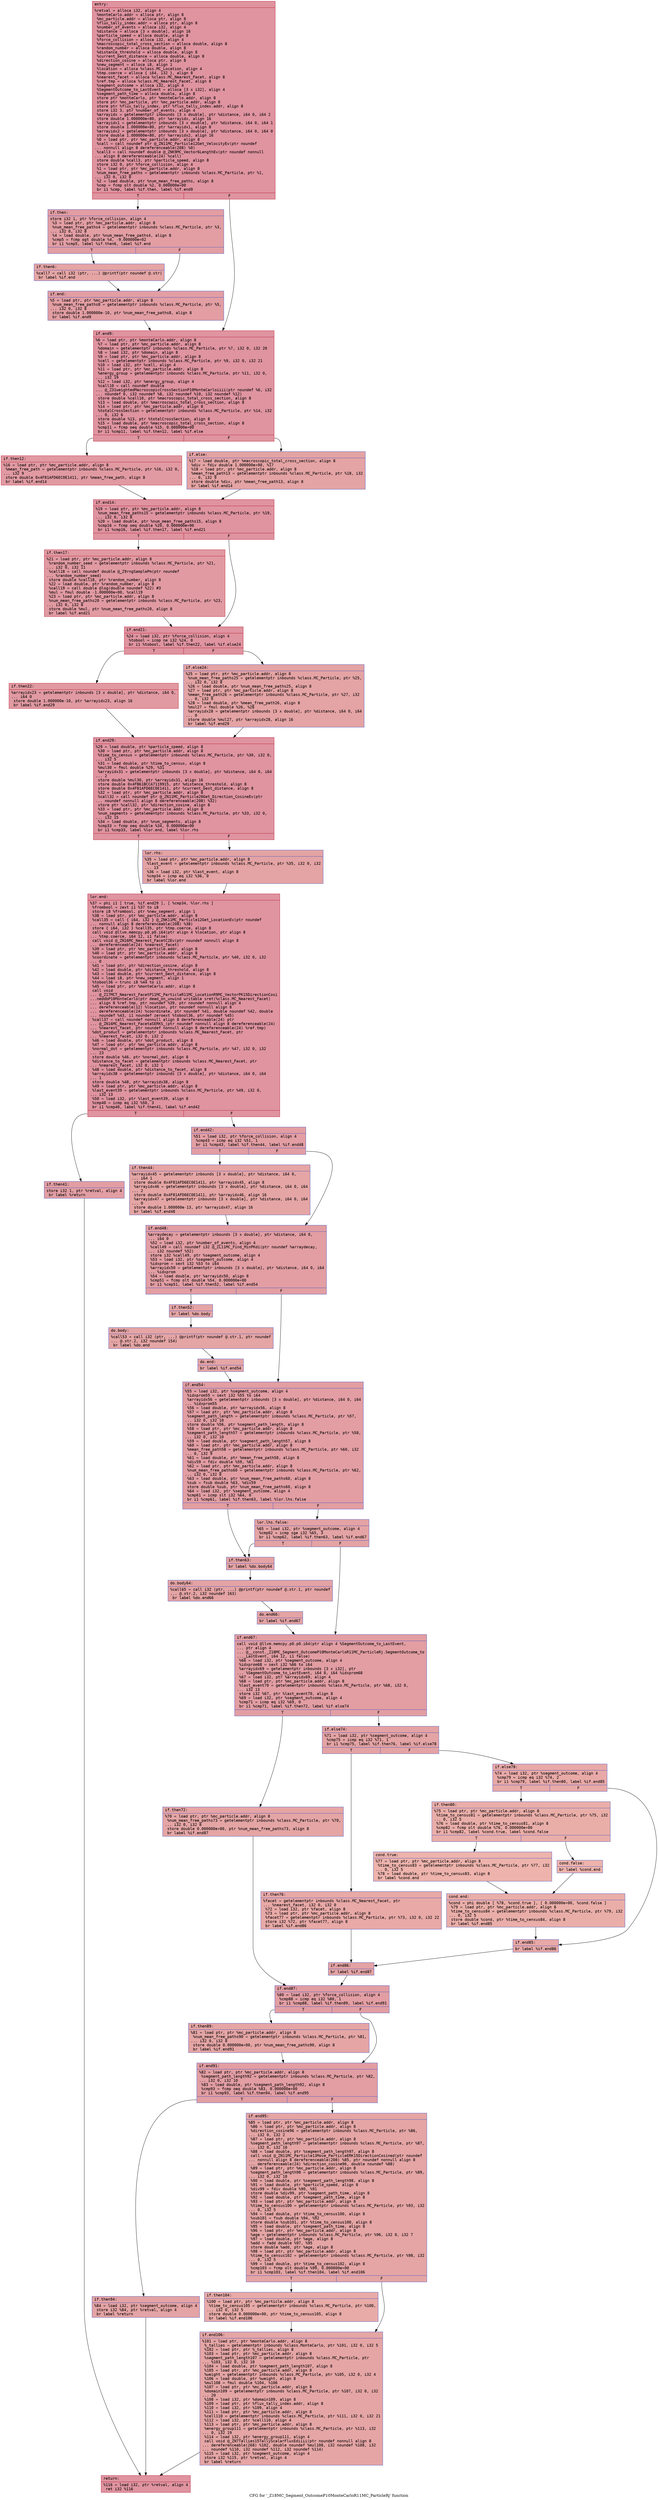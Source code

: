 digraph "CFG for '_Z18MC_Segment_OutcomeP10MonteCarloR11MC_ParticleRj' function" {
	label="CFG for '_Z18MC_Segment_OutcomeP10MonteCarloR11MC_ParticleRj' function";

	Node0x55eb143f7ba0 [shape=record,color="#b70d28ff", style=filled, fillcolor="#b70d2870" fontname="Courier",label="{entry:\l|  %retval = alloca i32, align 4\l  %monteCarlo.addr = alloca ptr, align 8\l  %mc_particle.addr = alloca ptr, align 8\l  %flux_tally_index.addr = alloca ptr, align 8\l  %number_of_events = alloca i32, align 4\l  %distance = alloca [3 x double], align 16\l  %particle_speed = alloca double, align 8\l  %force_collision = alloca i32, align 4\l  %macroscopic_total_cross_section = alloca double, align 8\l  %random_number = alloca double, align 8\l  %distance_threshold = alloca double, align 8\l  %current_best_distance = alloca double, align 8\l  %direction_cosine = alloca ptr, align 8\l  %new_segment = alloca i8, align 1\l  %location = alloca %class.MC_Location, align 4\l  %tmp.coerce = alloca \{ i64, i32 \}, align 8\l  %nearest_facet = alloca %class.MC_Nearest_Facet, align 8\l  %ref.tmp = alloca %class.MC_Nearest_Facet, align 8\l  %segment_outcome = alloca i32, align 4\l  %SegmentOutcome_to_LastEvent = alloca [3 x i32], align 4\l  %segment_path_time = alloca double, align 8\l  store ptr %monteCarlo, ptr %monteCarlo.addr, align 8\l  store ptr %mc_particle, ptr %mc_particle.addr, align 8\l  store ptr %flux_tally_index, ptr %flux_tally_index.addr, align 8\l  store i32 3, ptr %number_of_events, align 4\l  %arrayidx = getelementptr inbounds [3 x double], ptr %distance, i64 0, i64 2\l  store double 1.000000e+80, ptr %arrayidx, align 16\l  %arrayidx1 = getelementptr inbounds [3 x double], ptr %distance, i64 0, i64 1\l  store double 1.000000e+80, ptr %arrayidx1, align 8\l  %arrayidx2 = getelementptr inbounds [3 x double], ptr %distance, i64 0, i64 0\l  store double 1.000000e+80, ptr %arrayidx2, align 16\l  %0 = load ptr, ptr %mc_particle.addr, align 8\l  %call = call noundef ptr @_ZN11MC_Particle12Get_VelocityEv(ptr noundef\l... nonnull align 8 dereferenceable(208) %0)\l  %call3 = call noundef double @_ZNK9MC_Vector6LengthEv(ptr noundef nonnull\l... align 8 dereferenceable(24) %call)\l  store double %call3, ptr %particle_speed, align 8\l  store i32 0, ptr %force_collision, align 4\l  %1 = load ptr, ptr %mc_particle.addr, align 8\l  %num_mean_free_paths = getelementptr inbounds %class.MC_Particle, ptr %1,\l... i32 0, i32 8\l  %2 = load double, ptr %num_mean_free_paths, align 8\l  %cmp = fcmp olt double %2, 0.000000e+00\l  br i1 %cmp, label %if.then, label %if.end9\l|{<s0>T|<s1>F}}"];
	Node0x55eb143f7ba0:s0 -> Node0x55eb143fa9e0[tooltip="entry -> if.then\nProbability 50.00%" ];
	Node0x55eb143f7ba0:s1 -> Node0x55eb143faab0[tooltip="entry -> if.end9\nProbability 50.00%" ];
	Node0x55eb143fa9e0 [shape=record,color="#3d50c3ff", style=filled, fillcolor="#be242e70" fontname="Courier",label="{if.then:\l|  store i32 1, ptr %force_collision, align 4\l  %3 = load ptr, ptr %mc_particle.addr, align 8\l  %num_mean_free_paths4 = getelementptr inbounds %class.MC_Particle, ptr %3,\l... i32 0, i32 8\l  %4 = load double, ptr %num_mean_free_paths4, align 8\l  %cmp5 = fcmp ogt double %4, -9.000000e+02\l  br i1 %cmp5, label %if.then6, label %if.end\l|{<s0>T|<s1>F}}"];
	Node0x55eb143fa9e0:s0 -> Node0x55eb143f80c0[tooltip="if.then -> if.then6\nProbability 50.00%" ];
	Node0x55eb143fa9e0:s1 -> Node0x55eb143fb740[tooltip="if.then -> if.end\nProbability 50.00%" ];
	Node0x55eb143f80c0 [shape=record,color="#3d50c3ff", style=filled, fillcolor="#c5333470" fontname="Courier",label="{if.then6:\l|  %call7 = call i32 (ptr, ...) @printf(ptr noundef @.str)\l  br label %if.end\l}"];
	Node0x55eb143f80c0 -> Node0x55eb143fb740[tooltip="if.then6 -> if.end\nProbability 100.00%" ];
	Node0x55eb143fb740 [shape=record,color="#3d50c3ff", style=filled, fillcolor="#be242e70" fontname="Courier",label="{if.end:\l|  %5 = load ptr, ptr %mc_particle.addr, align 8\l  %num_mean_free_paths8 = getelementptr inbounds %class.MC_Particle, ptr %5,\l... i32 0, i32 8\l  store double 1.000000e-10, ptr %num_mean_free_paths8, align 8\l  br label %if.end9\l}"];
	Node0x55eb143fb740 -> Node0x55eb143faab0[tooltip="if.end -> if.end9\nProbability 100.00%" ];
	Node0x55eb143faab0 [shape=record,color="#b70d28ff", style=filled, fillcolor="#b70d2870" fontname="Courier",label="{if.end9:\l|  %6 = load ptr, ptr %monteCarlo.addr, align 8\l  %7 = load ptr, ptr %mc_particle.addr, align 8\l  %domain = getelementptr inbounds %class.MC_Particle, ptr %7, i32 0, i32 20\l  %8 = load i32, ptr %domain, align 8\l  %9 = load ptr, ptr %mc_particle.addr, align 8\l  %cell = getelementptr inbounds %class.MC_Particle, ptr %9, i32 0, i32 21\l  %10 = load i32, ptr %cell, align 4\l  %11 = load ptr, ptr %mc_particle.addr, align 8\l  %energy_group = getelementptr inbounds %class.MC_Particle, ptr %11, i32 0,\l... i32 19\l  %12 = load i32, ptr %energy_group, align 4\l  %call10 = call noundef double\l... @_Z31weightedMacroscopicCrossSectionP10MonteCarloiiii(ptr noundef %6, i32\l... noundef 0, i32 noundef %8, i32 noundef %10, i32 noundef %12)\l  store double %call10, ptr %macroscopic_total_cross_section, align 8\l  %13 = load double, ptr %macroscopic_total_cross_section, align 8\l  %14 = load ptr, ptr %mc_particle.addr, align 8\l  %totalCrossSection = getelementptr inbounds %class.MC_Particle, ptr %14, i32\l... 0, i32 6\l  store double %13, ptr %totalCrossSection, align 8\l  %15 = load double, ptr %macroscopic_total_cross_section, align 8\l  %cmp11 = fcmp oeq double %15, 0.000000e+00\l  br i1 %cmp11, label %if.then12, label %if.else\l|{<s0>T|<s1>F}}"];
	Node0x55eb143faab0:s0 -> Node0x55eb143fca70[tooltip="if.end9 -> if.then12\nProbability 62.50%" ];
	Node0x55eb143faab0:s1 -> Node0x55eb143fcac0[tooltip="if.end9 -> if.else\nProbability 37.50%" ];
	Node0x55eb143fca70 [shape=record,color="#b70d28ff", style=filled, fillcolor="#bb1b2c70" fontname="Courier",label="{if.then12:\l|  %16 = load ptr, ptr %mc_particle.addr, align 8\l  %mean_free_path = getelementptr inbounds %class.MC_Particle, ptr %16, i32 0,\l... i32 9\l  store double 0x4F81AFD6EC0E1411, ptr %mean_free_path, align 8\l  br label %if.end14\l}"];
	Node0x55eb143fca70 -> Node0x55eb143fd440[tooltip="if.then12 -> if.end14\nProbability 100.00%" ];
	Node0x55eb143fcac0 [shape=record,color="#3d50c3ff", style=filled, fillcolor="#c32e3170" fontname="Courier",label="{if.else:\l|  %17 = load double, ptr %macroscopic_total_cross_section, align 8\l  %div = fdiv double 1.000000e+00, %17\l  %18 = load ptr, ptr %mc_particle.addr, align 8\l  %mean_free_path13 = getelementptr inbounds %class.MC_Particle, ptr %18, i32\l... 0, i32 9\l  store double %div, ptr %mean_free_path13, align 8\l  br label %if.end14\l}"];
	Node0x55eb143fcac0 -> Node0x55eb143fd440[tooltip="if.else -> if.end14\nProbability 100.00%" ];
	Node0x55eb143fd440 [shape=record,color="#b70d28ff", style=filled, fillcolor="#b70d2870" fontname="Courier",label="{if.end14:\l|  %19 = load ptr, ptr %mc_particle.addr, align 8\l  %num_mean_free_paths15 = getelementptr inbounds %class.MC_Particle, ptr %19,\l... i32 0, i32 8\l  %20 = load double, ptr %num_mean_free_paths15, align 8\l  %cmp16 = fcmp oeq double %20, 0.000000e+00\l  br i1 %cmp16, label %if.then17, label %if.end21\l|{<s0>T|<s1>F}}"];
	Node0x55eb143fd440:s0 -> Node0x55eb143fdc50[tooltip="if.end14 -> if.then17\nProbability 62.50%" ];
	Node0x55eb143fd440:s1 -> Node0x55eb143fdca0[tooltip="if.end14 -> if.end21\nProbability 37.50%" ];
	Node0x55eb143fdc50 [shape=record,color="#b70d28ff", style=filled, fillcolor="#bb1b2c70" fontname="Courier",label="{if.then17:\l|  %21 = load ptr, ptr %mc_particle.addr, align 8\l  %random_number_seed = getelementptr inbounds %class.MC_Particle, ptr %21,\l... i32 0, i32 11\l  %call18 = call noundef double @_Z9rngSamplePm(ptr noundef\l... %random_number_seed)\l  store double %call18, ptr %random_number, align 8\l  %22 = load double, ptr %random_number, align 8\l  %call19 = call double @log(double noundef %22) #3\l  %mul = fmul double -1.000000e+00, %call19\l  %23 = load ptr, ptr %mc_particle.addr, align 8\l  %num_mean_free_paths20 = getelementptr inbounds %class.MC_Particle, ptr %23,\l... i32 0, i32 8\l  store double %mul, ptr %num_mean_free_paths20, align 8\l  br label %if.end21\l}"];
	Node0x55eb143fdc50 -> Node0x55eb143fdca0[tooltip="if.then17 -> if.end21\nProbability 100.00%" ];
	Node0x55eb143fdca0 [shape=record,color="#b70d28ff", style=filled, fillcolor="#b70d2870" fontname="Courier",label="{if.end21:\l|  %24 = load i32, ptr %force_collision, align 4\l  %tobool = icmp ne i32 %24, 0\l  br i1 %tobool, label %if.then22, label %if.else24\l|{<s0>T|<s1>F}}"];
	Node0x55eb143fdca0:s0 -> Node0x55eb143fe900[tooltip="if.end21 -> if.then22\nProbability 62.50%" ];
	Node0x55eb143fdca0:s1 -> Node0x55eb143fe950[tooltip="if.end21 -> if.else24\nProbability 37.50%" ];
	Node0x55eb143fe900 [shape=record,color="#b70d28ff", style=filled, fillcolor="#bb1b2c70" fontname="Courier",label="{if.then22:\l|  %arrayidx23 = getelementptr inbounds [3 x double], ptr %distance, i64 0,\l... i64 0\l  store double 1.000000e-10, ptr %arrayidx23, align 16\l  br label %if.end29\l}"];
	Node0x55eb143fe900 -> Node0x55eb143fec30[tooltip="if.then22 -> if.end29\nProbability 100.00%" ];
	Node0x55eb143fe950 [shape=record,color="#3d50c3ff", style=filled, fillcolor="#c32e3170" fontname="Courier",label="{if.else24:\l|  %25 = load ptr, ptr %mc_particle.addr, align 8\l  %num_mean_free_paths25 = getelementptr inbounds %class.MC_Particle, ptr %25,\l... i32 0, i32 8\l  %26 = load double, ptr %num_mean_free_paths25, align 8\l  %27 = load ptr, ptr %mc_particle.addr, align 8\l  %mean_free_path26 = getelementptr inbounds %class.MC_Particle, ptr %27, i32\l... 0, i32 9\l  %28 = load double, ptr %mean_free_path26, align 8\l  %mul27 = fmul double %26, %28\l  %arrayidx28 = getelementptr inbounds [3 x double], ptr %distance, i64 0, i64\l... 0\l  store double %mul27, ptr %arrayidx28, align 16\l  br label %if.end29\l}"];
	Node0x55eb143fe950 -> Node0x55eb143fec30[tooltip="if.else24 -> if.end29\nProbability 100.00%" ];
	Node0x55eb143fec30 [shape=record,color="#b70d28ff", style=filled, fillcolor="#b70d2870" fontname="Courier",label="{if.end29:\l|  %29 = load double, ptr %particle_speed, align 8\l  %30 = load ptr, ptr %mc_particle.addr, align 8\l  %time_to_census = getelementptr inbounds %class.MC_Particle, ptr %30, i32 0,\l... i32 5\l  %31 = load double, ptr %time_to_census, align 8\l  %mul30 = fmul double %29, %31\l  %arrayidx31 = getelementptr inbounds [3 x double], ptr %distance, i64 0, i64\l... 2\l  store double %mul30, ptr %arrayidx31, align 16\l  store double 0x4FB61BCCA7119915, ptr %distance_threshold, align 8\l  store double 0x4F81AFD6EC0E1411, ptr %current_best_distance, align 8\l  %32 = load ptr, ptr %mc_particle.addr, align 8\l  %call32 = call noundef ptr @_ZN11MC_Particle20Get_Direction_CosineEv(ptr\l... noundef nonnull align 8 dereferenceable(208) %32)\l  store ptr %call32, ptr %direction_cosine, align 8\l  %33 = load ptr, ptr %mc_particle.addr, align 8\l  %num_segments = getelementptr inbounds %class.MC_Particle, ptr %33, i32 0,\l... i32 15\l  %34 = load double, ptr %num_segments, align 8\l  %cmp33 = fcmp oeq double %34, 0.000000e+00\l  br i1 %cmp33, label %lor.end, label %lor.rhs\l|{<s0>T|<s1>F}}"];
	Node0x55eb143fec30:s0 -> Node0x55eb143ffff0[tooltip="if.end29 -> lor.end\nProbability 62.50%" ];
	Node0x55eb143fec30:s1 -> Node0x55eb14400060[tooltip="if.end29 -> lor.rhs\nProbability 37.50%" ];
	Node0x55eb14400060 [shape=record,color="#3d50c3ff", style=filled, fillcolor="#c32e3170" fontname="Courier",label="{lor.rhs:\l|  %35 = load ptr, ptr %mc_particle.addr, align 8\l  %last_event = getelementptr inbounds %class.MC_Particle, ptr %35, i32 0, i32\l... 13\l  %36 = load i32, ptr %last_event, align 8\l  %cmp34 = icmp eq i32 %36, 0\l  br label %lor.end\l}"];
	Node0x55eb14400060 -> Node0x55eb143ffff0[tooltip="lor.rhs -> lor.end\nProbability 100.00%" ];
	Node0x55eb143ffff0 [shape=record,color="#b70d28ff", style=filled, fillcolor="#b70d2870" fontname="Courier",label="{lor.end:\l|  %37 = phi i1 [ true, %if.end29 ], [ %cmp34, %lor.rhs ]\l  %frombool = zext i1 %37 to i8\l  store i8 %frombool, ptr %new_segment, align 1\l  %38 = load ptr, ptr %mc_particle.addr, align 8\l  %call35 = call \{ i64, i32 \} @_ZNK11MC_Particle12Get_LocationEv(ptr noundef\l... nonnull align 8 dereferenceable(208) %38)\l  store \{ i64, i32 \} %call35, ptr %tmp.coerce, align 8\l  call void @llvm.memcpy.p0.p0.i64(ptr align 4 %location, ptr align 8\l... %tmp.coerce, i64 12, i1 false)\l  call void @_ZN16MC_Nearest_FacetC2Ev(ptr noundef nonnull align 8\l... dereferenceable(24) %nearest_facet)\l  %39 = load ptr, ptr %mc_particle.addr, align 8\l  %40 = load ptr, ptr %mc_particle.addr, align 8\l  %coordinate = getelementptr inbounds %class.MC_Particle, ptr %40, i32 0, i32\l... 0\l  %41 = load ptr, ptr %direction_cosine, align 8\l  %42 = load double, ptr %distance_threshold, align 8\l  %43 = load double, ptr %current_best_distance, align 8\l  %44 = load i8, ptr %new_segment, align 1\l  %tobool36 = trunc i8 %44 to i1\l  %45 = load ptr, ptr %monteCarlo.addr, align 8\l  call void\l... @_Z17MCT_Nearest_FacetP11MC_ParticleR11MC_LocationR9MC_VectorPK15DirectionCosi\l...neddbP10MonteCarlo(ptr dead_on_unwind writable sret(%class.MC_Nearest_Facet)\l... align 8 %ref.tmp, ptr noundef %39, ptr noundef nonnull align 4\l... dereferenceable(12) %location, ptr noundef nonnull align 8\l... dereferenceable(24) %coordinate, ptr noundef %41, double noundef %42, double\l... noundef %43, i1 noundef zeroext %tobool36, ptr noundef %45)\l  %call37 = call noundef nonnull align 8 dereferenceable(24) ptr\l... @_ZN16MC_Nearest_FacetaSERKS_(ptr noundef nonnull align 8 dereferenceable(24)\l... %nearest_facet, ptr noundef nonnull align 8 dereferenceable(24) %ref.tmp)\l  %dot_product = getelementptr inbounds %class.MC_Nearest_Facet, ptr\l... %nearest_facet, i32 0, i32 2\l  %46 = load double, ptr %dot_product, align 8\l  %47 = load ptr, ptr %mc_particle.addr, align 8\l  %normal_dot = getelementptr inbounds %class.MC_Particle, ptr %47, i32 0, i32\l... 23\l  store double %46, ptr %normal_dot, align 8\l  %distance_to_facet = getelementptr inbounds %class.MC_Nearest_Facet, ptr\l... %nearest_facet, i32 0, i32 1\l  %48 = load double, ptr %distance_to_facet, align 8\l  %arrayidx38 = getelementptr inbounds [3 x double], ptr %distance, i64 0, i64\l... 1\l  store double %48, ptr %arrayidx38, align 8\l  %49 = load ptr, ptr %mc_particle.addr, align 8\l  %last_event39 = getelementptr inbounds %class.MC_Particle, ptr %49, i32 0,\l... i32 13\l  %50 = load i32, ptr %last_event39, align 8\l  %cmp40 = icmp eq i32 %50, 3\l  br i1 %cmp40, label %if.then41, label %if.end42\l|{<s0>T|<s1>F}}"];
	Node0x55eb143ffff0:s0 -> Node0x55eb14403470[tooltip="lor.end -> if.then41\nProbability 50.00%" ];
	Node0x55eb143ffff0:s1 -> Node0x55eb14403520[tooltip="lor.end -> if.end42\nProbability 50.00%" ];
	Node0x55eb14403470 [shape=record,color="#3d50c3ff", style=filled, fillcolor="#be242e70" fontname="Courier",label="{if.then41:\l|  store i32 1, ptr %retval, align 4\l  br label %return\l}"];
	Node0x55eb14403470 -> Node0x55eb14403750[tooltip="if.then41 -> return\nProbability 100.00%" ];
	Node0x55eb14403520 [shape=record,color="#3d50c3ff", style=filled, fillcolor="#be242e70" fontname="Courier",label="{if.end42:\l|  %51 = load i32, ptr %force_collision, align 4\l  %cmp43 = icmp eq i32 %51, 1\l  br i1 %cmp43, label %if.then44, label %if.end48\l|{<s0>T|<s1>F}}"];
	Node0x55eb14403520:s0 -> Node0x55eb14403860[tooltip="if.end42 -> if.then44\nProbability 50.00%" ];
	Node0x55eb14403520:s1 -> Node0x55eb144038b0[tooltip="if.end42 -> if.end48\nProbability 50.00%" ];
	Node0x55eb14403860 [shape=record,color="#3d50c3ff", style=filled, fillcolor="#c5333470" fontname="Courier",label="{if.then44:\l|  %arrayidx45 = getelementptr inbounds [3 x double], ptr %distance, i64 0,\l... i64 1\l  store double 0x4F81AFD6EC0E1411, ptr %arrayidx45, align 8\l  %arrayidx46 = getelementptr inbounds [3 x double], ptr %distance, i64 0, i64\l... 2\l  store double 0x4F81AFD6EC0E1411, ptr %arrayidx46, align 16\l  %arrayidx47 = getelementptr inbounds [3 x double], ptr %distance, i64 0, i64\l... 0\l  store double 1.000000e-13, ptr %arrayidx47, align 16\l  br label %if.end48\l}"];
	Node0x55eb14403860 -> Node0x55eb144038b0[tooltip="if.then44 -> if.end48\nProbability 100.00%" ];
	Node0x55eb144038b0 [shape=record,color="#3d50c3ff", style=filled, fillcolor="#be242e70" fontname="Courier",label="{if.end48:\l|  %arraydecay = getelementptr inbounds [3 x double], ptr %distance, i64 0,\l... i64 0\l  %52 = load i32, ptr %number_of_events, align 4\l  %call49 = call noundef i32 @_ZL11MC_Find_MinPKdi(ptr noundef %arraydecay,\l... i32 noundef %52)\l  store i32 %call49, ptr %segment_outcome, align 4\l  %53 = load i32, ptr %segment_outcome, align 4\l  %idxprom = sext i32 %53 to i64\l  %arrayidx50 = getelementptr inbounds [3 x double], ptr %distance, i64 0, i64\l... %idxprom\l  %54 = load double, ptr %arrayidx50, align 8\l  %cmp51 = fcmp olt double %54, 0.000000e+00\l  br i1 %cmp51, label %if.then52, label %if.end54\l|{<s0>T|<s1>F}}"];
	Node0x55eb144038b0:s0 -> Node0x55eb14404c20[tooltip="if.end48 -> if.then52\nProbability 50.00%" ];
	Node0x55eb144038b0:s1 -> Node0x55eb14404c70[tooltip="if.end48 -> if.end54\nProbability 50.00%" ];
	Node0x55eb14404c20 [shape=record,color="#3d50c3ff", style=filled, fillcolor="#c5333470" fontname="Courier",label="{if.then52:\l|  br label %do.body\l}"];
	Node0x55eb14404c20 -> Node0x55eb14404e00[tooltip="if.then52 -> do.body\nProbability 100.00%" ];
	Node0x55eb14404e00 [shape=record,color="#3d50c3ff", style=filled, fillcolor="#c5333470" fontname="Courier",label="{do.body:\l|  %call53 = call i32 (ptr, ...) @printf(ptr noundef @.str.1, ptr noundef\l... @.str.2, i32 noundef 154)\l  br label %do.end\l}"];
	Node0x55eb14404e00 -> Node0x55eb14404f80[tooltip="do.body -> do.end\nProbability 100.00%" ];
	Node0x55eb14404f80 [shape=record,color="#3d50c3ff", style=filled, fillcolor="#c5333470" fontname="Courier",label="{do.end:\l|  br label %if.end54\l}"];
	Node0x55eb14404f80 -> Node0x55eb14404c70[tooltip="do.end -> if.end54\nProbability 100.00%" ];
	Node0x55eb14404c70 [shape=record,color="#3d50c3ff", style=filled, fillcolor="#be242e70" fontname="Courier",label="{if.end54:\l|  %55 = load i32, ptr %segment_outcome, align 4\l  %idxprom55 = sext i32 %55 to i64\l  %arrayidx56 = getelementptr inbounds [3 x double], ptr %distance, i64 0, i64\l... %idxprom55\l  %56 = load double, ptr %arrayidx56, align 8\l  %57 = load ptr, ptr %mc_particle.addr, align 8\l  %segment_path_length = getelementptr inbounds %class.MC_Particle, ptr %57,\l... i32 0, i32 10\l  store double %56, ptr %segment_path_length, align 8\l  %58 = load ptr, ptr %mc_particle.addr, align 8\l  %segment_path_length57 = getelementptr inbounds %class.MC_Particle, ptr %58,\l... i32 0, i32 10\l  %59 = load double, ptr %segment_path_length57, align 8\l  %60 = load ptr, ptr %mc_particle.addr, align 8\l  %mean_free_path58 = getelementptr inbounds %class.MC_Particle, ptr %60, i32\l... 0, i32 9\l  %61 = load double, ptr %mean_free_path58, align 8\l  %div59 = fdiv double %59, %61\l  %62 = load ptr, ptr %mc_particle.addr, align 8\l  %num_mean_free_paths60 = getelementptr inbounds %class.MC_Particle, ptr %62,\l... i32 0, i32 8\l  %63 = load double, ptr %num_mean_free_paths60, align 8\l  %sub = fsub double %63, %div59\l  store double %sub, ptr %num_mean_free_paths60, align 8\l  %64 = load i32, ptr %segment_outcome, align 4\l  %cmp61 = icmp slt i32 %64, 0\l  br i1 %cmp61, label %if.then63, label %lor.lhs.false\l|{<s0>T|<s1>F}}"];
	Node0x55eb14404c70:s0 -> Node0x55eb14405f30[tooltip="if.end54 -> if.then63\nProbability 37.50%" ];
	Node0x55eb14404c70:s1 -> Node0x55eb14405f80[tooltip="if.end54 -> lor.lhs.false\nProbability 62.50%" ];
	Node0x55eb14405f80 [shape=record,color="#3d50c3ff", style=filled, fillcolor="#c32e3170" fontname="Courier",label="{lor.lhs.false:\l|  %65 = load i32, ptr %segment_outcome, align 4\l  %cmp62 = icmp sge i32 %65, 3\l  br i1 %cmp62, label %if.then63, label %if.end67\l|{<s0>T|<s1>F}}"];
	Node0x55eb14405f80:s0 -> Node0x55eb14405f30[tooltip="lor.lhs.false -> if.then63\nProbability 50.00%" ];
	Node0x55eb14405f80:s1 -> Node0x55eb144061b0[tooltip="lor.lhs.false -> if.end67\nProbability 50.00%" ];
	Node0x55eb14405f30 [shape=record,color="#3d50c3ff", style=filled, fillcolor="#c32e3170" fontname="Courier",label="{if.then63:\l|  br label %do.body64\l}"];
	Node0x55eb14405f30 -> Node0x55eb144062b0[tooltip="if.then63 -> do.body64\nProbability 100.00%" ];
	Node0x55eb144062b0 [shape=record,color="#3d50c3ff", style=filled, fillcolor="#c32e3170" fontname="Courier",label="{do.body64:\l|  %call65 = call i32 (ptr, ...) @printf(ptr noundef @.str.1, ptr noundef\l... @.str.2, i32 noundef 163)\l  br label %do.end66\l}"];
	Node0x55eb144062b0 -> Node0x55eb14406440[tooltip="do.body64 -> do.end66\nProbability 100.00%" ];
	Node0x55eb14406440 [shape=record,color="#3d50c3ff", style=filled, fillcolor="#c32e3170" fontname="Courier",label="{do.end66:\l|  br label %if.end67\l}"];
	Node0x55eb14406440 -> Node0x55eb144061b0[tooltip="do.end66 -> if.end67\nProbability 100.00%" ];
	Node0x55eb144061b0 [shape=record,color="#3d50c3ff", style=filled, fillcolor="#be242e70" fontname="Courier",label="{if.end67:\l|  call void @llvm.memcpy.p0.p0.i64(ptr align 4 %SegmentOutcome_to_LastEvent,\l... ptr align 4\l... @__const._Z18MC_Segment_OutcomeP10MonteCarloR11MC_ParticleRj.SegmentOutcome_to\l..._LastEvent, i64 12, i1 false)\l  %66 = load i32, ptr %segment_outcome, align 4\l  %idxprom68 = sext i32 %66 to i64\l  %arrayidx69 = getelementptr inbounds [3 x i32], ptr\l... %SegmentOutcome_to_LastEvent, i64 0, i64 %idxprom68\l  %67 = load i32, ptr %arrayidx69, align 4\l  %68 = load ptr, ptr %mc_particle.addr, align 8\l  %last_event70 = getelementptr inbounds %class.MC_Particle, ptr %68, i32 0,\l... i32 13\l  store i32 %67, ptr %last_event70, align 8\l  %69 = load i32, ptr %segment_outcome, align 4\l  %cmp71 = icmp eq i32 %69, 0\l  br i1 %cmp71, label %if.then72, label %if.else74\l|{<s0>T|<s1>F}}"];
	Node0x55eb144061b0:s0 -> Node0x55eb14406d10[tooltip="if.end67 -> if.then72\nProbability 37.50%" ];
	Node0x55eb144061b0:s1 -> Node0x55eb14406d60[tooltip="if.end67 -> if.else74\nProbability 62.50%" ];
	Node0x55eb14406d10 [shape=record,color="#3d50c3ff", style=filled, fillcolor="#c5333470" fontname="Courier",label="{if.then72:\l|  %70 = load ptr, ptr %mc_particle.addr, align 8\l  %num_mean_free_paths73 = getelementptr inbounds %class.MC_Particle, ptr %70,\l... i32 0, i32 8\l  store double 0.000000e+00, ptr %num_mean_free_paths73, align 8\l  br label %if.end87\l}"];
	Node0x55eb14406d10 -> Node0x55eb14407130[tooltip="if.then72 -> if.end87\nProbability 100.00%" ];
	Node0x55eb14406d60 [shape=record,color="#3d50c3ff", style=filled, fillcolor="#c32e3170" fontname="Courier",label="{if.else74:\l|  %71 = load i32, ptr %segment_outcome, align 4\l  %cmp75 = icmp eq i32 %71, 1\l  br i1 %cmp75, label %if.then76, label %if.else78\l|{<s0>T|<s1>F}}"];
	Node0x55eb14406d60:s0 -> Node0x55eb14407300[tooltip="if.else74 -> if.then76\nProbability 50.00%" ];
	Node0x55eb14406d60:s1 -> Node0x55eb14407350[tooltip="if.else74 -> if.else78\nProbability 50.00%" ];
	Node0x55eb14407300 [shape=record,color="#3d50c3ff", style=filled, fillcolor="#ca3b3770" fontname="Courier",label="{if.then76:\l|  %facet = getelementptr inbounds %class.MC_Nearest_Facet, ptr\l... %nearest_facet, i32 0, i32 0\l  %72 = load i32, ptr %facet, align 8\l  %73 = load ptr, ptr %mc_particle.addr, align 8\l  %facet77 = getelementptr inbounds %class.MC_Particle, ptr %73, i32 0, i32 22\l  store i32 %72, ptr %facet77, align 8\l  br label %if.end86\l}"];
	Node0x55eb14407300 -> Node0x55eb14407870[tooltip="if.then76 -> if.end86\nProbability 100.00%" ];
	Node0x55eb14407350 [shape=record,color="#3d50c3ff", style=filled, fillcolor="#ca3b3770" fontname="Courier",label="{if.else78:\l|  %74 = load i32, ptr %segment_outcome, align 4\l  %cmp79 = icmp eq i32 %74, 2\l  br i1 %cmp79, label %if.then80, label %if.end85\l|{<s0>T|<s1>F}}"];
	Node0x55eb14407350:s0 -> Node0x55eb14407a90[tooltip="if.else78 -> if.then80\nProbability 50.00%" ];
	Node0x55eb14407350:s1 -> Node0x55eb14407ae0[tooltip="if.else78 -> if.end85\nProbability 50.00%" ];
	Node0x55eb14407a90 [shape=record,color="#3d50c3ff", style=filled, fillcolor="#d0473d70" fontname="Courier",label="{if.then80:\l|  %75 = load ptr, ptr %mc_particle.addr, align 8\l  %time_to_census81 = getelementptr inbounds %class.MC_Particle, ptr %75, i32\l... 0, i32 5\l  %76 = load double, ptr %time_to_census81, align 8\l  %cmp82 = fcmp olt double %76, 0.000000e+00\l  br i1 %cmp82, label %cond.true, label %cond.false\l|{<s0>T|<s1>F}}"];
	Node0x55eb14407a90:s0 -> Node0x55eb14407fa0[tooltip="if.then80 -> cond.true\nProbability 50.00%" ];
	Node0x55eb14407a90:s1 -> Node0x55eb14407ff0[tooltip="if.then80 -> cond.false\nProbability 50.00%" ];
	Node0x55eb14407fa0 [shape=record,color="#3d50c3ff", style=filled, fillcolor="#d6524470" fontname="Courier",label="{cond.true:\l|  %77 = load ptr, ptr %mc_particle.addr, align 8\l  %time_to_census83 = getelementptr inbounds %class.MC_Particle, ptr %77, i32\l... 0, i32 5\l  %78 = load double, ptr %time_to_census83, align 8\l  br label %cond.end\l}"];
	Node0x55eb14407fa0 -> Node0x55eb144083a0[tooltip="cond.true -> cond.end\nProbability 100.00%" ];
	Node0x55eb14407ff0 [shape=record,color="#3d50c3ff", style=filled, fillcolor="#d6524470" fontname="Courier",label="{cond.false:\l|  br label %cond.end\l}"];
	Node0x55eb14407ff0 -> Node0x55eb144083a0[tooltip="cond.false -> cond.end\nProbability 100.00%" ];
	Node0x55eb144083a0 [shape=record,color="#3d50c3ff", style=filled, fillcolor="#d0473d70" fontname="Courier",label="{cond.end:\l|  %cond = phi double [ %78, %cond.true ], [ 0.000000e+00, %cond.false ]\l  %79 = load ptr, ptr %mc_particle.addr, align 8\l  %time_to_census84 = getelementptr inbounds %class.MC_Particle, ptr %79, i32\l... 0, i32 5\l  store double %cond, ptr %time_to_census84, align 8\l  br label %if.end85\l}"];
	Node0x55eb144083a0 -> Node0x55eb14407ae0[tooltip="cond.end -> if.end85\nProbability 100.00%" ];
	Node0x55eb14407ae0 [shape=record,color="#3d50c3ff", style=filled, fillcolor="#ca3b3770" fontname="Courier",label="{if.end85:\l|  br label %if.end86\l}"];
	Node0x55eb14407ae0 -> Node0x55eb14407870[tooltip="if.end85 -> if.end86\nProbability 100.00%" ];
	Node0x55eb14407870 [shape=record,color="#3d50c3ff", style=filled, fillcolor="#c32e3170" fontname="Courier",label="{if.end86:\l|  br label %if.end87\l}"];
	Node0x55eb14407870 -> Node0x55eb14407130[tooltip="if.end86 -> if.end87\nProbability 100.00%" ];
	Node0x55eb14407130 [shape=record,color="#3d50c3ff", style=filled, fillcolor="#be242e70" fontname="Courier",label="{if.end87:\l|  %80 = load i32, ptr %force_collision, align 4\l  %cmp88 = icmp eq i32 %80, 1\l  br i1 %cmp88, label %if.then89, label %if.end91\l|{<s0>T|<s1>F}}"];
	Node0x55eb14407130:s0 -> Node0x55eb144089b0[tooltip="if.end87 -> if.then89\nProbability 50.00%" ];
	Node0x55eb14407130:s1 -> Node0x55eb14408a00[tooltip="if.end87 -> if.end91\nProbability 50.00%" ];
	Node0x55eb144089b0 [shape=record,color="#3d50c3ff", style=filled, fillcolor="#c5333470" fontname="Courier",label="{if.then89:\l|  %81 = load ptr, ptr %mc_particle.addr, align 8\l  %num_mean_free_paths90 = getelementptr inbounds %class.MC_Particle, ptr %81,\l... i32 0, i32 8\l  store double 0.000000e+00, ptr %num_mean_free_paths90, align 8\l  br label %if.end91\l}"];
	Node0x55eb144089b0 -> Node0x55eb14408a00[tooltip="if.then89 -> if.end91\nProbability 100.00%" ];
	Node0x55eb14408a00 [shape=record,color="#3d50c3ff", style=filled, fillcolor="#be242e70" fontname="Courier",label="{if.end91:\l|  %82 = load ptr, ptr %mc_particle.addr, align 8\l  %segment_path_length92 = getelementptr inbounds %class.MC_Particle, ptr %82,\l... i32 0, i32 10\l  %83 = load double, ptr %segment_path_length92, align 8\l  %cmp93 = fcmp oeq double %83, 0.000000e+00\l  br i1 %cmp93, label %if.then94, label %if.end95\l|{<s0>T|<s1>F}}"];
	Node0x55eb14408a00:s0 -> Node0x55eb14409080[tooltip="if.end91 -> if.then94\nProbability 62.50%" ];
	Node0x55eb14408a00:s1 -> Node0x55eb144090d0[tooltip="if.end91 -> if.end95\nProbability 37.50%" ];
	Node0x55eb14409080 [shape=record,color="#3d50c3ff", style=filled, fillcolor="#c32e3170" fontname="Courier",label="{if.then94:\l|  %84 = load i32, ptr %segment_outcome, align 4\l  store i32 %84, ptr %retval, align 4\l  br label %return\l}"];
	Node0x55eb14409080 -> Node0x55eb14403750[tooltip="if.then94 -> return\nProbability 100.00%" ];
	Node0x55eb144090d0 [shape=record,color="#3d50c3ff", style=filled, fillcolor="#c5333470" fontname="Courier",label="{if.end95:\l|  %85 = load ptr, ptr %mc_particle.addr, align 8\l  %86 = load ptr, ptr %mc_particle.addr, align 8\l  %direction_cosine96 = getelementptr inbounds %class.MC_Particle, ptr %86,\l... i32 0, i32 2\l  %87 = load ptr, ptr %mc_particle.addr, align 8\l  %segment_path_length97 = getelementptr inbounds %class.MC_Particle, ptr %87,\l... i32 0, i32 10\l  %88 = load double, ptr %segment_path_length97, align 8\l  call void @_ZN11MC_Particle13Move_ParticleERK15DirectionCosined(ptr noundef\l... nonnull align 8 dereferenceable(208) %85, ptr noundef nonnull align 8\l... dereferenceable(24) %direction_cosine96, double noundef %88)\l  %89 = load ptr, ptr %mc_particle.addr, align 8\l  %segment_path_length98 = getelementptr inbounds %class.MC_Particle, ptr %89,\l... i32 0, i32 10\l  %90 = load double, ptr %segment_path_length98, align 8\l  %91 = load double, ptr %particle_speed, align 8\l  %div99 = fdiv double %90, %91\l  store double %div99, ptr %segment_path_time, align 8\l  %92 = load double, ptr %segment_path_time, align 8\l  %93 = load ptr, ptr %mc_particle.addr, align 8\l  %time_to_census100 = getelementptr inbounds %class.MC_Particle, ptr %93, i32\l... 0, i32 5\l  %94 = load double, ptr %time_to_census100, align 8\l  %sub101 = fsub double %94, %92\l  store double %sub101, ptr %time_to_census100, align 8\l  %95 = load double, ptr %segment_path_time, align 8\l  %96 = load ptr, ptr %mc_particle.addr, align 8\l  %age = getelementptr inbounds %class.MC_Particle, ptr %96, i32 0, i32 7\l  %97 = load double, ptr %age, align 8\l  %add = fadd double %97, %95\l  store double %add, ptr %age, align 8\l  %98 = load ptr, ptr %mc_particle.addr, align 8\l  %time_to_census102 = getelementptr inbounds %class.MC_Particle, ptr %98, i32\l... 0, i32 5\l  %99 = load double, ptr %time_to_census102, align 8\l  %cmp103 = fcmp olt double %99, 0.000000e+00\l  br i1 %cmp103, label %if.then104, label %if.end106\l|{<s0>T|<s1>F}}"];
	Node0x55eb144090d0:s0 -> Node0x55eb14402bb0[tooltip="if.end95 -> if.then104\nProbability 50.00%" ];
	Node0x55eb144090d0:s1 -> Node0x55eb14402c00[tooltip="if.end95 -> if.end106\nProbability 50.00%" ];
	Node0x55eb14402bb0 [shape=record,color="#3d50c3ff", style=filled, fillcolor="#cc403a70" fontname="Courier",label="{if.then104:\l|  %100 = load ptr, ptr %mc_particle.addr, align 8\l  %time_to_census105 = getelementptr inbounds %class.MC_Particle, ptr %100,\l... i32 0, i32 5\l  store double 0.000000e+00, ptr %time_to_census105, align 8\l  br label %if.end106\l}"];
	Node0x55eb14402bb0 -> Node0x55eb14402c00[tooltip="if.then104 -> if.end106\nProbability 100.00%" ];
	Node0x55eb14402c00 [shape=record,color="#3d50c3ff", style=filled, fillcolor="#c5333470" fontname="Courier",label="{if.end106:\l|  %101 = load ptr, ptr %monteCarlo.addr, align 8\l  %_tallies = getelementptr inbounds %class.MonteCarlo, ptr %101, i32 0, i32 5\l  %102 = load ptr, ptr %_tallies, align 8\l  %103 = load ptr, ptr %mc_particle.addr, align 8\l  %segment_path_length107 = getelementptr inbounds %class.MC_Particle, ptr\l... %103, i32 0, i32 10\l  %104 = load double, ptr %segment_path_length107, align 8\l  %105 = load ptr, ptr %mc_particle.addr, align 8\l  %weight = getelementptr inbounds %class.MC_Particle, ptr %105, i32 0, i32 4\l  %106 = load double, ptr %weight, align 8\l  %mul108 = fmul double %104, %106\l  %107 = load ptr, ptr %mc_particle.addr, align 8\l  %domain109 = getelementptr inbounds %class.MC_Particle, ptr %107, i32 0, i32\l... 20\l  %108 = load i32, ptr %domain109, align 8\l  %109 = load ptr, ptr %flux_tally_index.addr, align 8\l  %110 = load i32, ptr %109, align 4\l  %111 = load ptr, ptr %mc_particle.addr, align 8\l  %cell110 = getelementptr inbounds %class.MC_Particle, ptr %111, i32 0, i32 21\l  %112 = load i32, ptr %cell110, align 4\l  %113 = load ptr, ptr %mc_particle.addr, align 8\l  %energy_group111 = getelementptr inbounds %class.MC_Particle, ptr %113, i32\l... 0, i32 19\l  %114 = load i32, ptr %energy_group111, align 4\l  call void @_ZN7Tallies15TallyScalarFluxEdiiii(ptr noundef nonnull align 8\l... dereferenceable(268) %102, double noundef %mul108, i32 noundef %108, i32\l... noundef %110, i32 noundef %112, i32 noundef %114)\l  %115 = load i32, ptr %segment_outcome, align 4\l  store i32 %115, ptr %retval, align 4\l  br label %return\l}"];
	Node0x55eb14402c00 -> Node0x55eb14403750[tooltip="if.end106 -> return\nProbability 100.00%" ];
	Node0x55eb14403750 [shape=record,color="#b70d28ff", style=filled, fillcolor="#b70d2870" fontname="Courier",label="{return:\l|  %116 = load i32, ptr %retval, align 4\l  ret i32 %116\l}"];
}
